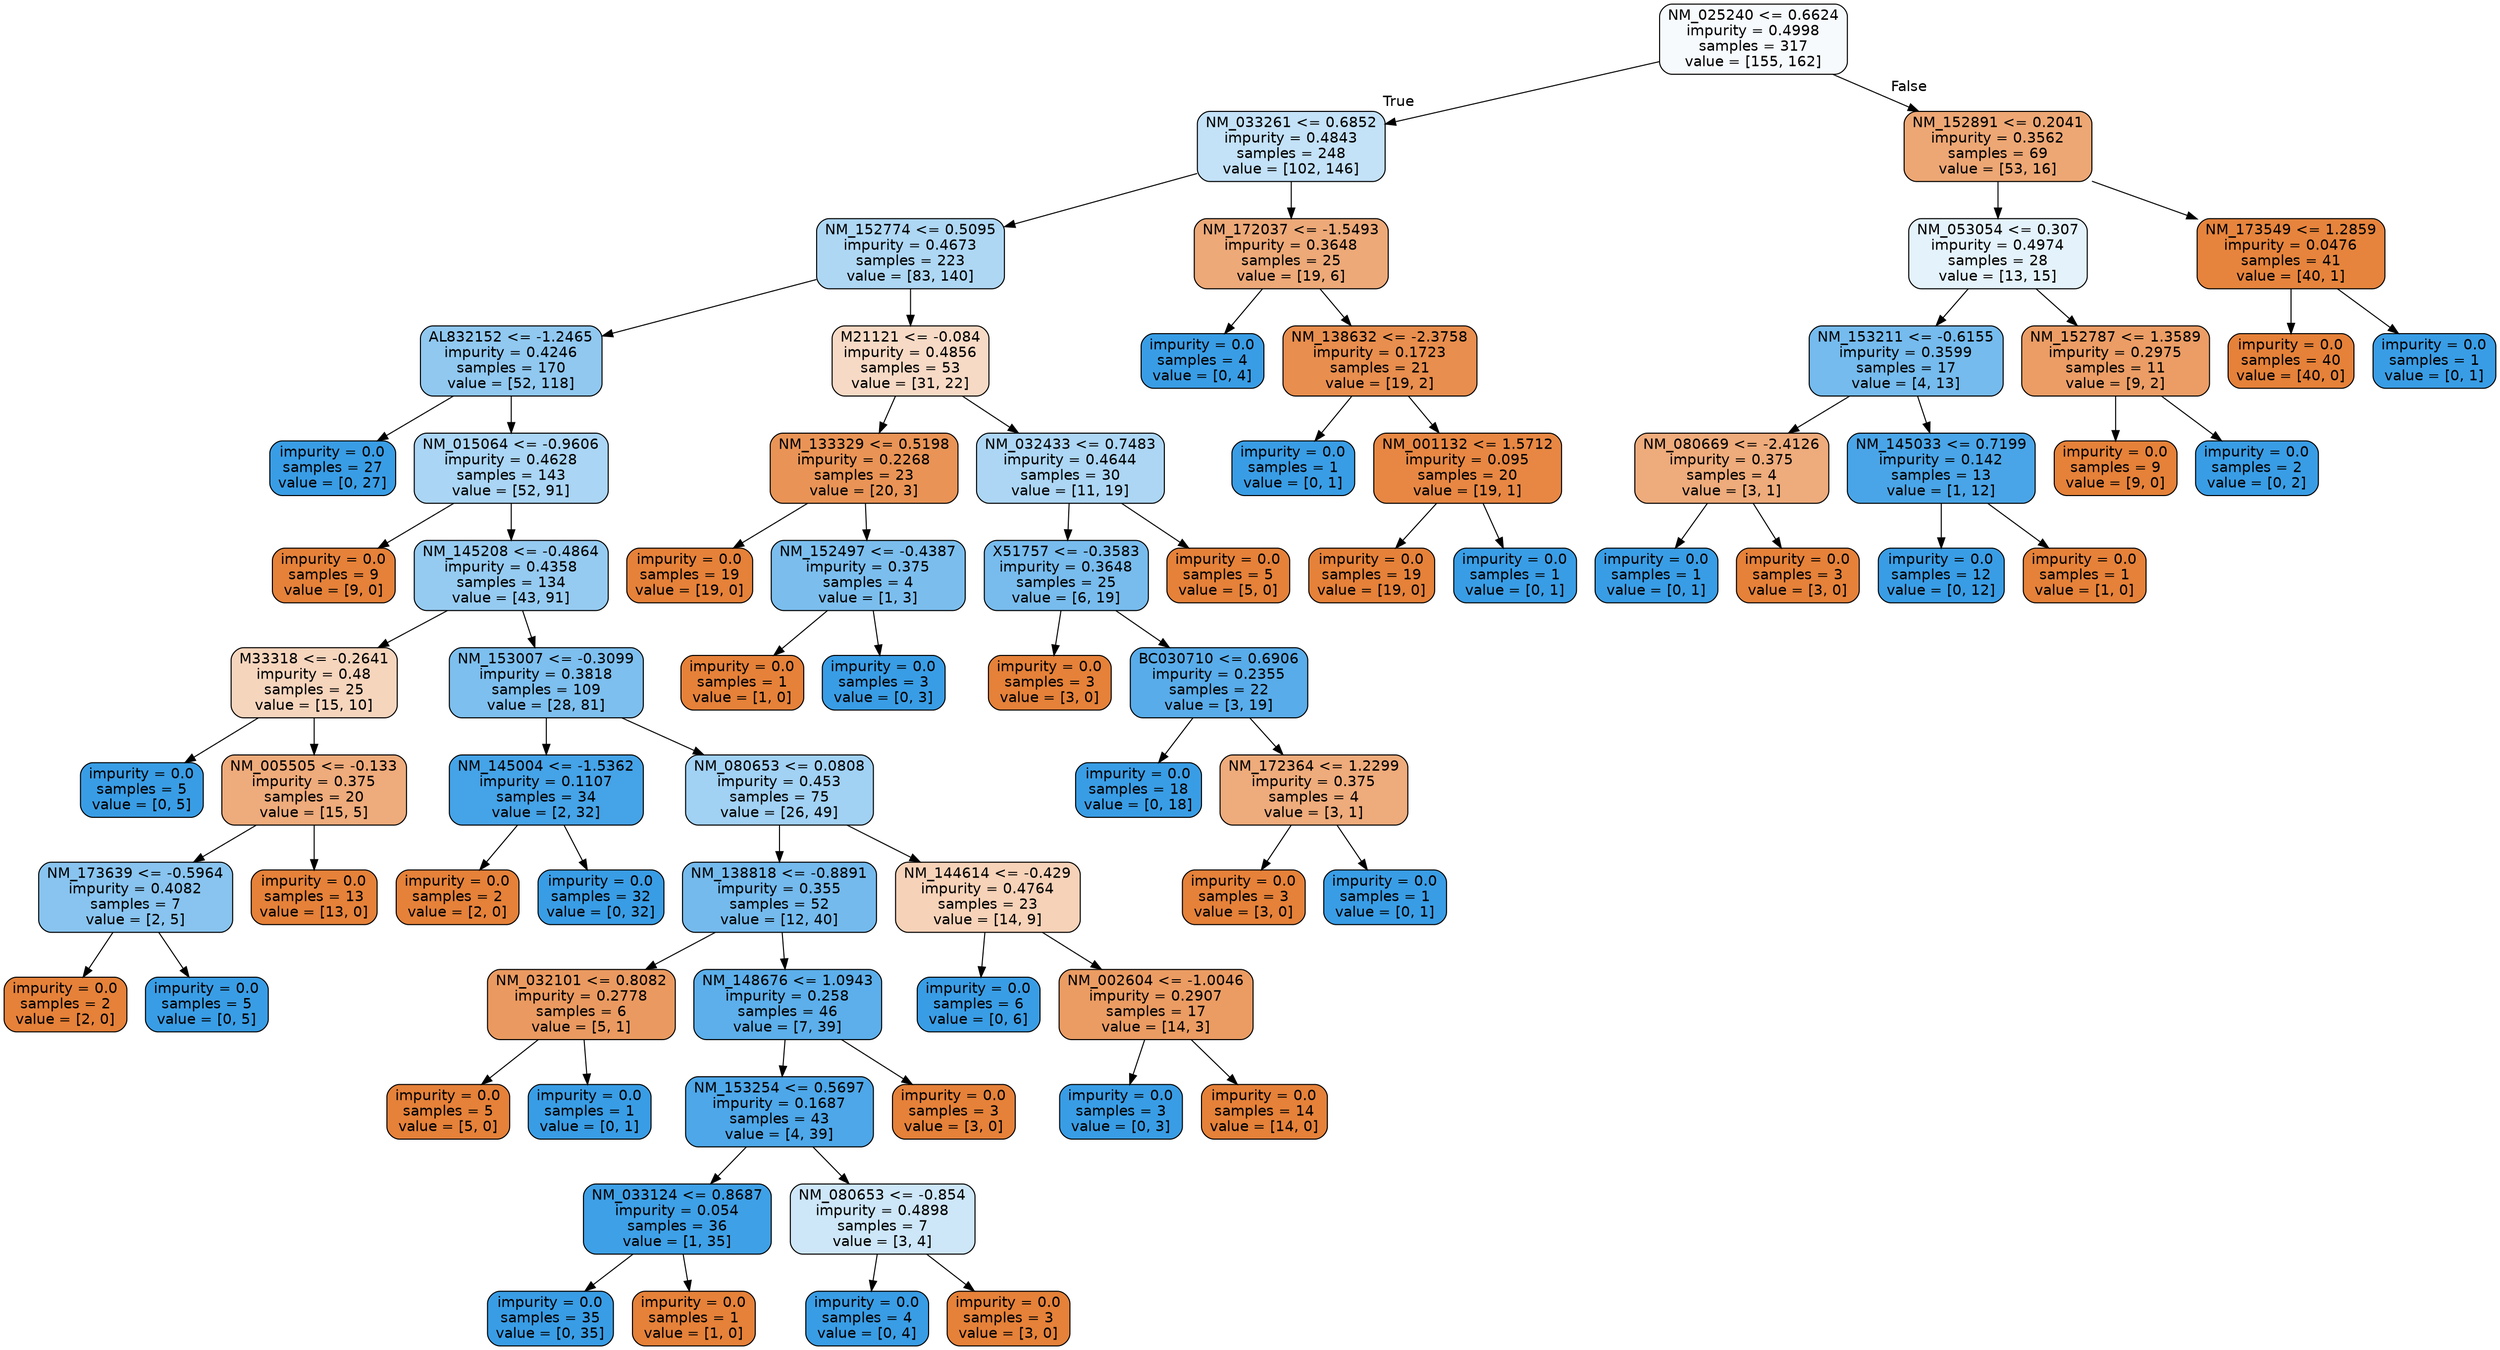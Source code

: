 digraph Tree {
node [shape=box, style="filled, rounded", color="black", fontname=helvetica] ;
edge [fontname=helvetica] ;
0 [label="NM_025240 <= 0.6624\nimpurity = 0.4998\nsamples = 317\nvalue = [155, 162]", fillcolor="#399de50b"] ;
1 [label="NM_033261 <= 0.6852\nimpurity = 0.4843\nsamples = 248\nvalue = [102, 146]", fillcolor="#399de54d"] ;
0 -> 1 [labeldistance=2.5, labelangle=45, headlabel="True"] ;
2 [label="NM_152774 <= 0.5095\nimpurity = 0.4673\nsamples = 223\nvalue = [83, 140]", fillcolor="#399de568"] ;
1 -> 2 ;
3 [label="AL832152 <= -1.2465\nimpurity = 0.4246\nsamples = 170\nvalue = [52, 118]", fillcolor="#399de58f"] ;
2 -> 3 ;
4 [label="impurity = 0.0\nsamples = 27\nvalue = [0, 27]", fillcolor="#399de5ff"] ;
3 -> 4 ;
5 [label="NM_015064 <= -0.9606\nimpurity = 0.4628\nsamples = 143\nvalue = [52, 91]", fillcolor="#399de56d"] ;
3 -> 5 ;
6 [label="impurity = 0.0\nsamples = 9\nvalue = [9, 0]", fillcolor="#e58139ff"] ;
5 -> 6 ;
7 [label="NM_145208 <= -0.4864\nimpurity = 0.4358\nsamples = 134\nvalue = [43, 91]", fillcolor="#399de587"] ;
5 -> 7 ;
8 [label="M33318 <= -0.2641\nimpurity = 0.48\nsamples = 25\nvalue = [15, 10]", fillcolor="#e5813955"] ;
7 -> 8 ;
9 [label="impurity = 0.0\nsamples = 5\nvalue = [0, 5]", fillcolor="#399de5ff"] ;
8 -> 9 ;
10 [label="NM_005505 <= -0.133\nimpurity = 0.375\nsamples = 20\nvalue = [15, 5]", fillcolor="#e58139aa"] ;
8 -> 10 ;
11 [label="NM_173639 <= -0.5964\nimpurity = 0.4082\nsamples = 7\nvalue = [2, 5]", fillcolor="#399de599"] ;
10 -> 11 ;
12 [label="impurity = 0.0\nsamples = 2\nvalue = [2, 0]", fillcolor="#e58139ff"] ;
11 -> 12 ;
13 [label="impurity = 0.0\nsamples = 5\nvalue = [0, 5]", fillcolor="#399de5ff"] ;
11 -> 13 ;
14 [label="impurity = 0.0\nsamples = 13\nvalue = [13, 0]", fillcolor="#e58139ff"] ;
10 -> 14 ;
15 [label="NM_153007 <= -0.3099\nimpurity = 0.3818\nsamples = 109\nvalue = [28, 81]", fillcolor="#399de5a7"] ;
7 -> 15 ;
16 [label="NM_145004 <= -1.5362\nimpurity = 0.1107\nsamples = 34\nvalue = [2, 32]", fillcolor="#399de5ef"] ;
15 -> 16 ;
17 [label="impurity = 0.0\nsamples = 2\nvalue = [2, 0]", fillcolor="#e58139ff"] ;
16 -> 17 ;
18 [label="impurity = 0.0\nsamples = 32\nvalue = [0, 32]", fillcolor="#399de5ff"] ;
16 -> 18 ;
19 [label="NM_080653 <= 0.0808\nimpurity = 0.453\nsamples = 75\nvalue = [26, 49]", fillcolor="#399de578"] ;
15 -> 19 ;
20 [label="NM_138818 <= -0.8891\nimpurity = 0.355\nsamples = 52\nvalue = [12, 40]", fillcolor="#399de5b3"] ;
19 -> 20 ;
21 [label="NM_032101 <= 0.8082\nimpurity = 0.2778\nsamples = 6\nvalue = [5, 1]", fillcolor="#e58139cc"] ;
20 -> 21 ;
22 [label="impurity = 0.0\nsamples = 5\nvalue = [5, 0]", fillcolor="#e58139ff"] ;
21 -> 22 ;
23 [label="impurity = 0.0\nsamples = 1\nvalue = [0, 1]", fillcolor="#399de5ff"] ;
21 -> 23 ;
24 [label="NM_148676 <= 1.0943\nimpurity = 0.258\nsamples = 46\nvalue = [7, 39]", fillcolor="#399de5d1"] ;
20 -> 24 ;
25 [label="NM_153254 <= 0.5697\nimpurity = 0.1687\nsamples = 43\nvalue = [4, 39]", fillcolor="#399de5e5"] ;
24 -> 25 ;
26 [label="NM_033124 <= 0.8687\nimpurity = 0.054\nsamples = 36\nvalue = [1, 35]", fillcolor="#399de5f8"] ;
25 -> 26 ;
27 [label="impurity = 0.0\nsamples = 35\nvalue = [0, 35]", fillcolor="#399de5ff"] ;
26 -> 27 ;
28 [label="impurity = 0.0\nsamples = 1\nvalue = [1, 0]", fillcolor="#e58139ff"] ;
26 -> 28 ;
29 [label="NM_080653 <= -0.854\nimpurity = 0.4898\nsamples = 7\nvalue = [3, 4]", fillcolor="#399de540"] ;
25 -> 29 ;
30 [label="impurity = 0.0\nsamples = 4\nvalue = [0, 4]", fillcolor="#399de5ff"] ;
29 -> 30 ;
31 [label="impurity = 0.0\nsamples = 3\nvalue = [3, 0]", fillcolor="#e58139ff"] ;
29 -> 31 ;
32 [label="impurity = 0.0\nsamples = 3\nvalue = [3, 0]", fillcolor="#e58139ff"] ;
24 -> 32 ;
33 [label="NM_144614 <= -0.429\nimpurity = 0.4764\nsamples = 23\nvalue = [14, 9]", fillcolor="#e581395b"] ;
19 -> 33 ;
34 [label="impurity = 0.0\nsamples = 6\nvalue = [0, 6]", fillcolor="#399de5ff"] ;
33 -> 34 ;
35 [label="NM_002604 <= -1.0046\nimpurity = 0.2907\nsamples = 17\nvalue = [14, 3]", fillcolor="#e58139c8"] ;
33 -> 35 ;
36 [label="impurity = 0.0\nsamples = 3\nvalue = [0, 3]", fillcolor="#399de5ff"] ;
35 -> 36 ;
37 [label="impurity = 0.0\nsamples = 14\nvalue = [14, 0]", fillcolor="#e58139ff"] ;
35 -> 37 ;
38 [label="M21121 <= -0.084\nimpurity = 0.4856\nsamples = 53\nvalue = [31, 22]", fillcolor="#e581394a"] ;
2 -> 38 ;
39 [label="NM_133329 <= 0.5198\nimpurity = 0.2268\nsamples = 23\nvalue = [20, 3]", fillcolor="#e58139d9"] ;
38 -> 39 ;
40 [label="impurity = 0.0\nsamples = 19\nvalue = [19, 0]", fillcolor="#e58139ff"] ;
39 -> 40 ;
41 [label="NM_152497 <= -0.4387\nimpurity = 0.375\nsamples = 4\nvalue = [1, 3]", fillcolor="#399de5aa"] ;
39 -> 41 ;
42 [label="impurity = 0.0\nsamples = 1\nvalue = [1, 0]", fillcolor="#e58139ff"] ;
41 -> 42 ;
43 [label="impurity = 0.0\nsamples = 3\nvalue = [0, 3]", fillcolor="#399de5ff"] ;
41 -> 43 ;
44 [label="NM_032433 <= 0.7483\nimpurity = 0.4644\nsamples = 30\nvalue = [11, 19]", fillcolor="#399de56b"] ;
38 -> 44 ;
45 [label="X51757 <= -0.3583\nimpurity = 0.3648\nsamples = 25\nvalue = [6, 19]", fillcolor="#399de5ae"] ;
44 -> 45 ;
46 [label="impurity = 0.0\nsamples = 3\nvalue = [3, 0]", fillcolor="#e58139ff"] ;
45 -> 46 ;
47 [label="BC030710 <= 0.6906\nimpurity = 0.2355\nsamples = 22\nvalue = [3, 19]", fillcolor="#399de5d7"] ;
45 -> 47 ;
48 [label="impurity = 0.0\nsamples = 18\nvalue = [0, 18]", fillcolor="#399de5ff"] ;
47 -> 48 ;
49 [label="NM_172364 <= 1.2299\nimpurity = 0.375\nsamples = 4\nvalue = [3, 1]", fillcolor="#e58139aa"] ;
47 -> 49 ;
50 [label="impurity = 0.0\nsamples = 3\nvalue = [3, 0]", fillcolor="#e58139ff"] ;
49 -> 50 ;
51 [label="impurity = 0.0\nsamples = 1\nvalue = [0, 1]", fillcolor="#399de5ff"] ;
49 -> 51 ;
52 [label="impurity = 0.0\nsamples = 5\nvalue = [5, 0]", fillcolor="#e58139ff"] ;
44 -> 52 ;
53 [label="NM_172037 <= -1.5493\nimpurity = 0.3648\nsamples = 25\nvalue = [19, 6]", fillcolor="#e58139ae"] ;
1 -> 53 ;
54 [label="impurity = 0.0\nsamples = 4\nvalue = [0, 4]", fillcolor="#399de5ff"] ;
53 -> 54 ;
55 [label="NM_138632 <= -2.3758\nimpurity = 0.1723\nsamples = 21\nvalue = [19, 2]", fillcolor="#e58139e4"] ;
53 -> 55 ;
56 [label="impurity = 0.0\nsamples = 1\nvalue = [0, 1]", fillcolor="#399de5ff"] ;
55 -> 56 ;
57 [label="NM_001132 <= 1.5712\nimpurity = 0.095\nsamples = 20\nvalue = [19, 1]", fillcolor="#e58139f2"] ;
55 -> 57 ;
58 [label="impurity = 0.0\nsamples = 19\nvalue = [19, 0]", fillcolor="#e58139ff"] ;
57 -> 58 ;
59 [label="impurity = 0.0\nsamples = 1\nvalue = [0, 1]", fillcolor="#399de5ff"] ;
57 -> 59 ;
60 [label="NM_152891 <= 0.2041\nimpurity = 0.3562\nsamples = 69\nvalue = [53, 16]", fillcolor="#e58139b2"] ;
0 -> 60 [labeldistance=2.5, labelangle=-45, headlabel="False"] ;
61 [label="NM_053054 <= 0.307\nimpurity = 0.4974\nsamples = 28\nvalue = [13, 15]", fillcolor="#399de522"] ;
60 -> 61 ;
62 [label="NM_153211 <= -0.6155\nimpurity = 0.3599\nsamples = 17\nvalue = [4, 13]", fillcolor="#399de5b1"] ;
61 -> 62 ;
63 [label="NM_080669 <= -2.4126\nimpurity = 0.375\nsamples = 4\nvalue = [3, 1]", fillcolor="#e58139aa"] ;
62 -> 63 ;
64 [label="impurity = 0.0\nsamples = 1\nvalue = [0, 1]", fillcolor="#399de5ff"] ;
63 -> 64 ;
65 [label="impurity = 0.0\nsamples = 3\nvalue = [3, 0]", fillcolor="#e58139ff"] ;
63 -> 65 ;
66 [label="NM_145033 <= 0.7199\nimpurity = 0.142\nsamples = 13\nvalue = [1, 12]", fillcolor="#399de5ea"] ;
62 -> 66 ;
67 [label="impurity = 0.0\nsamples = 12\nvalue = [0, 12]", fillcolor="#399de5ff"] ;
66 -> 67 ;
68 [label="impurity = 0.0\nsamples = 1\nvalue = [1, 0]", fillcolor="#e58139ff"] ;
66 -> 68 ;
69 [label="NM_152787 <= 1.3589\nimpurity = 0.2975\nsamples = 11\nvalue = [9, 2]", fillcolor="#e58139c6"] ;
61 -> 69 ;
70 [label="impurity = 0.0\nsamples = 9\nvalue = [9, 0]", fillcolor="#e58139ff"] ;
69 -> 70 ;
71 [label="impurity = 0.0\nsamples = 2\nvalue = [0, 2]", fillcolor="#399de5ff"] ;
69 -> 71 ;
72 [label="NM_173549 <= 1.2859\nimpurity = 0.0476\nsamples = 41\nvalue = [40, 1]", fillcolor="#e58139f9"] ;
60 -> 72 ;
73 [label="impurity = 0.0\nsamples = 40\nvalue = [40, 0]", fillcolor="#e58139ff"] ;
72 -> 73 ;
74 [label="impurity = 0.0\nsamples = 1\nvalue = [0, 1]", fillcolor="#399de5ff"] ;
72 -> 74 ;
}